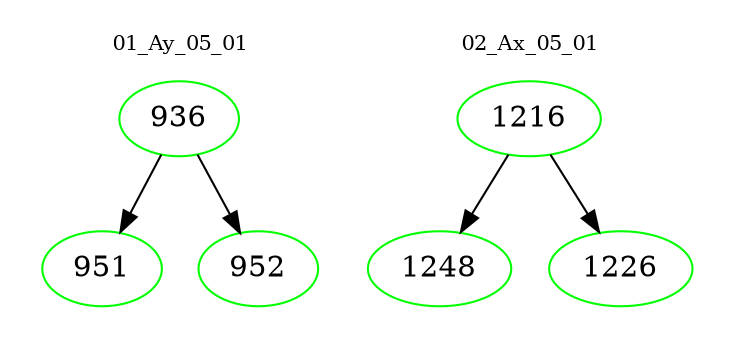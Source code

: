 digraph{
subgraph cluster_0 {
color = white
label = "01_Ay_05_01";
fontsize=10;
T0_936 [label="936", color="green"]
T0_936 -> T0_951 [color="black"]
T0_951 [label="951", color="green"]
T0_936 -> T0_952 [color="black"]
T0_952 [label="952", color="green"]
}
subgraph cluster_1 {
color = white
label = "02_Ax_05_01";
fontsize=10;
T1_1216 [label="1216", color="green"]
T1_1216 -> T1_1248 [color="black"]
T1_1248 [label="1248", color="green"]
T1_1216 -> T1_1226 [color="black"]
T1_1226 [label="1226", color="green"]
}
}
